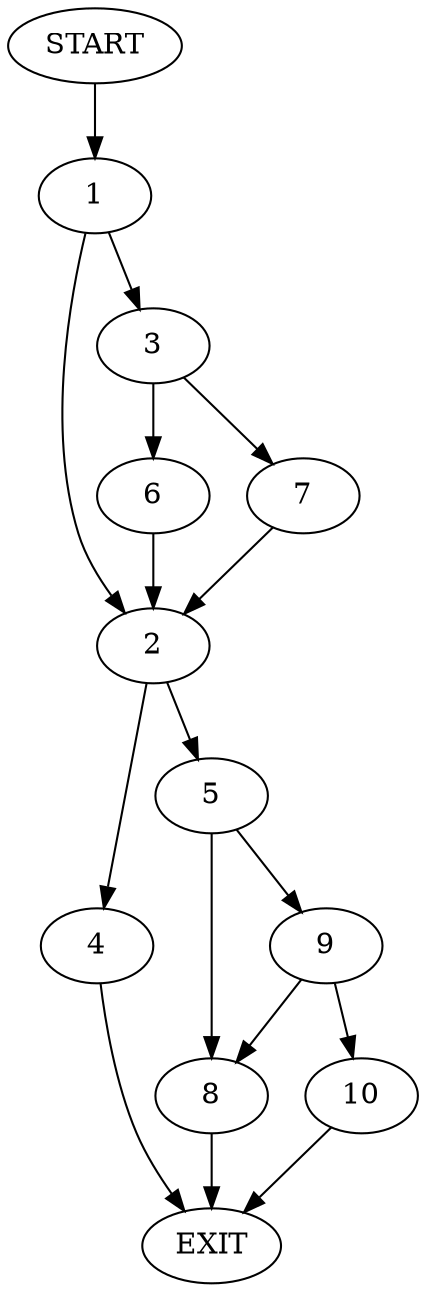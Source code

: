 digraph {
0 [label="START"]
11 [label="EXIT"]
0 -> 1
1 -> 2
1 -> 3
2 -> 4
2 -> 5
3 -> 6
3 -> 7
6 -> 2
7 -> 2
4 -> 11
5 -> 8
5 -> 9
9 -> 8
9 -> 10
8 -> 11
10 -> 11
}
